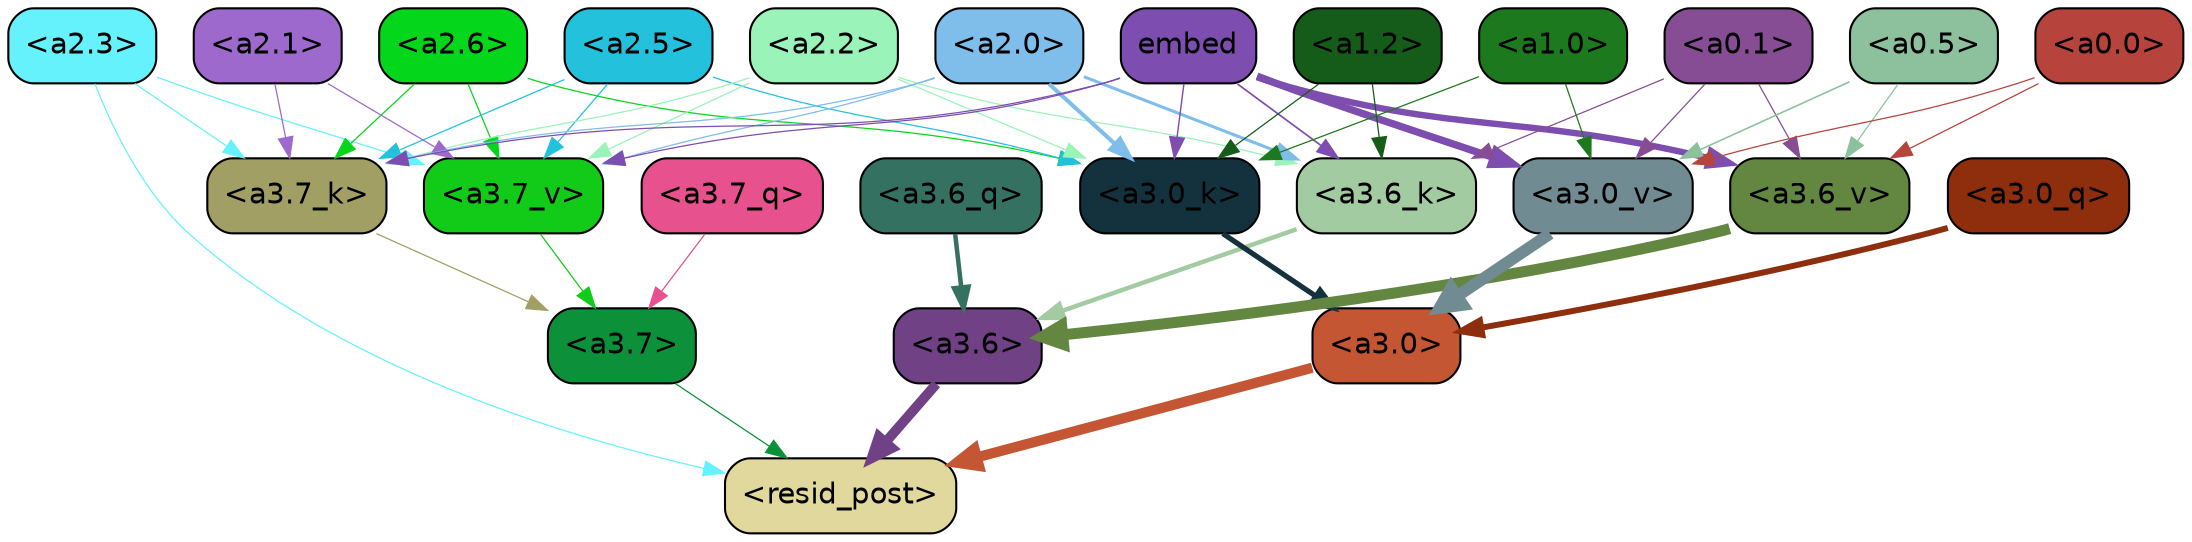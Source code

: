strict digraph "" {
	graph [bgcolor=transparent,
		layout=dot,
		overlap=false,
		splines=true
	];
	"<a3.7>"	[color=black,
		fillcolor="#0c913a",
		fontname=Helvetica,
		shape=box,
		style="filled, rounded"];
	"<resid_post>"	[color=black,
		fillcolor="#e0d89c",
		fontname=Helvetica,
		shape=box,
		style="filled, rounded"];
	"<a3.7>" -> "<resid_post>"	[color="#0c913a",
		penwidth=0.6];
	"<a3.6>"	[color=black,
		fillcolor="#704185",
		fontname=Helvetica,
		shape=box,
		style="filled, rounded"];
	"<a3.6>" -> "<resid_post>"	[color="#704185",
		penwidth=4.7534414529800415];
	"<a3.0>"	[color=black,
		fillcolor="#c45633",
		fontname=Helvetica,
		shape=box,
		style="filled, rounded"];
	"<a3.0>" -> "<resid_post>"	[color="#c45633",
		penwidth=4.898576855659485];
	"<a2.3>"	[color=black,
		fillcolor="#66f2fc",
		fontname=Helvetica,
		shape=box,
		style="filled, rounded"];
	"<a2.3>" -> "<resid_post>"	[color="#66f2fc",
		penwidth=0.6];
	"<a3.7_k>"	[color=black,
		fillcolor="#a29f65",
		fontname=Helvetica,
		shape=box,
		style="filled, rounded"];
	"<a2.3>" -> "<a3.7_k>"	[color="#66f2fc",
		penwidth=0.6];
	"<a3.7_v>"	[color=black,
		fillcolor="#11cb18",
		fontname=Helvetica,
		shape=box,
		style="filled, rounded"];
	"<a2.3>" -> "<a3.7_v>"	[color="#66f2fc",
		penwidth=0.6];
	"<a3.7_q>"	[color=black,
		fillcolor="#e7518d",
		fontname=Helvetica,
		shape=box,
		style="filled, rounded"];
	"<a3.7_q>" -> "<a3.7>"	[color="#e7518d",
		penwidth=0.6];
	"<a3.6_q>"	[color=black,
		fillcolor="#347161",
		fontname=Helvetica,
		shape=box,
		style="filled, rounded"];
	"<a3.6_q>" -> "<a3.6>"	[color="#347161",
		penwidth=2.160832464694977];
	"<a3.0_q>"	[color=black,
		fillcolor="#8f2e0c",
		fontname=Helvetica,
		shape=box,
		style="filled, rounded"];
	"<a3.0_q>" -> "<a3.0>"	[color="#8f2e0c",
		penwidth=2.870753765106201];
	"<a3.7_k>" -> "<a3.7>"	[color="#a29f65",
		penwidth=0.6];
	"<a3.6_k>"	[color=black,
		fillcolor="#a3cba2",
		fontname=Helvetica,
		shape=box,
		style="filled, rounded"];
	"<a3.6_k>" -> "<a3.6>"	[color="#a3cba2",
		penwidth=2.13908451795578];
	"<a3.0_k>"	[color=black,
		fillcolor="#14323d",
		fontname=Helvetica,
		shape=box,
		style="filled, rounded"];
	"<a3.0_k>" -> "<a3.0>"	[color="#14323d",
		penwidth=2.520303964614868];
	"<a3.7_v>" -> "<a3.7>"	[color="#11cb18",
		penwidth=0.6];
	"<a3.6_v>"	[color=black,
		fillcolor="#638641",
		fontname=Helvetica,
		shape=box,
		style="filled, rounded"];
	"<a3.6_v>" -> "<a3.6>"	[color="#638641",
		penwidth=5.297133803367615];
	"<a3.0_v>"	[color=black,
		fillcolor="#718b92",
		fontname=Helvetica,
		shape=box,
		style="filled, rounded"];
	"<a3.0_v>" -> "<a3.0>"	[color="#718b92",
		penwidth=5.680712580680847];
	"<a2.6>"	[color=black,
		fillcolor="#04d71b",
		fontname=Helvetica,
		shape=box,
		style="filled, rounded"];
	"<a2.6>" -> "<a3.7_k>"	[color="#04d71b",
		penwidth=0.6];
	"<a2.6>" -> "<a3.0_k>"	[color="#04d71b",
		penwidth=0.6];
	"<a2.6>" -> "<a3.7_v>"	[color="#04d71b",
		penwidth=0.6];
	"<a2.5>"	[color=black,
		fillcolor="#23c1dc",
		fontname=Helvetica,
		shape=box,
		style="filled, rounded"];
	"<a2.5>" -> "<a3.7_k>"	[color="#23c1dc",
		penwidth=0.6];
	"<a2.5>" -> "<a3.0_k>"	[color="#23c1dc",
		penwidth=0.6];
	"<a2.5>" -> "<a3.7_v>"	[color="#23c1dc",
		penwidth=0.6];
	"<a2.2>"	[color=black,
		fillcolor="#9af3b9",
		fontname=Helvetica,
		shape=box,
		style="filled, rounded"];
	"<a2.2>" -> "<a3.7_k>"	[color="#9af3b9",
		penwidth=0.6];
	"<a2.2>" -> "<a3.6_k>"	[color="#9af3b9",
		penwidth=0.6];
	"<a2.2>" -> "<a3.0_k>"	[color="#9af3b9",
		penwidth=0.6];
	"<a2.2>" -> "<a3.7_v>"	[color="#9af3b9",
		penwidth=0.6];
	"<a2.1>"	[color=black,
		fillcolor="#9d69cc",
		fontname=Helvetica,
		shape=box,
		style="filled, rounded"];
	"<a2.1>" -> "<a3.7_k>"	[color="#9d69cc",
		penwidth=0.6];
	"<a2.1>" -> "<a3.7_v>"	[color="#9d69cc",
		penwidth=0.6];
	"<a2.0>"	[color=black,
		fillcolor="#7fbdeb",
		fontname=Helvetica,
		shape=box,
		style="filled, rounded"];
	"<a2.0>" -> "<a3.7_k>"	[color="#7fbdeb",
		penwidth=0.6];
	"<a2.0>" -> "<a3.6_k>"	[color="#7fbdeb",
		penwidth=1.4807794839143753];
	"<a2.0>" -> "<a3.0_k>"	[color="#7fbdeb",
		penwidth=1.9436544477939606];
	"<a2.0>" -> "<a3.7_v>"	[color="#7fbdeb",
		penwidth=0.6];
	embed	[color=black,
		fillcolor="#7d4daf",
		fontname=Helvetica,
		shape=box,
		style="filled, rounded"];
	embed -> "<a3.7_k>"	[color="#7d4daf",
		penwidth=0.6];
	embed -> "<a3.6_k>"	[color="#7d4daf",
		penwidth=0.8202246725559235];
	embed -> "<a3.0_k>"	[color="#7d4daf",
		penwidth=0.6771316379308701];
	embed -> "<a3.7_v>"	[color="#7d4daf",
		penwidth=0.6];
	embed -> "<a3.6_v>"	[color="#7d4daf",
		penwidth=3.067279100418091];
	embed -> "<a3.0_v>"	[color="#7d4daf",
		penwidth=3.5202720761299133];
	"<a1.2>"	[color=black,
		fillcolor="#155c1a",
		fontname=Helvetica,
		shape=box,
		style="filled, rounded"];
	"<a1.2>" -> "<a3.6_k>"	[color="#155c1a",
		penwidth=0.6];
	"<a1.2>" -> "<a3.0_k>"	[color="#155c1a",
		penwidth=0.6];
	"<a0.1>"	[color=black,
		fillcolor="#864d94",
		fontname=Helvetica,
		shape=box,
		style="filled, rounded"];
	"<a0.1>" -> "<a3.6_k>"	[color="#864d94",
		penwidth=0.6];
	"<a0.1>" -> "<a3.6_v>"	[color="#864d94",
		penwidth=0.6];
	"<a0.1>" -> "<a3.0_v>"	[color="#864d94",
		penwidth=0.6];
	"<a1.0>"	[color=black,
		fillcolor="#1d791d",
		fontname=Helvetica,
		shape=box,
		style="filled, rounded"];
	"<a1.0>" -> "<a3.0_k>"	[color="#1d791d",
		penwidth=0.6];
	"<a1.0>" -> "<a3.0_v>"	[color="#1d791d",
		penwidth=0.6];
	"<a0.5>"	[color=black,
		fillcolor="#8dc19d",
		fontname=Helvetica,
		shape=box,
		style="filled, rounded"];
	"<a0.5>" -> "<a3.6_v>"	[color="#8dc19d",
		penwidth=0.6];
	"<a0.5>" -> "<a3.0_v>"	[color="#8dc19d",
		penwidth=0.764040544629097];
	"<a0.0>"	[color=black,
		fillcolor="#b6443d",
		fontname=Helvetica,
		shape=box,
		style="filled, rounded"];
	"<a0.0>" -> "<a3.6_v>"	[color="#b6443d",
		penwidth=0.6];
	"<a0.0>" -> "<a3.0_v>"	[color="#b6443d",
		penwidth=0.6];
}

